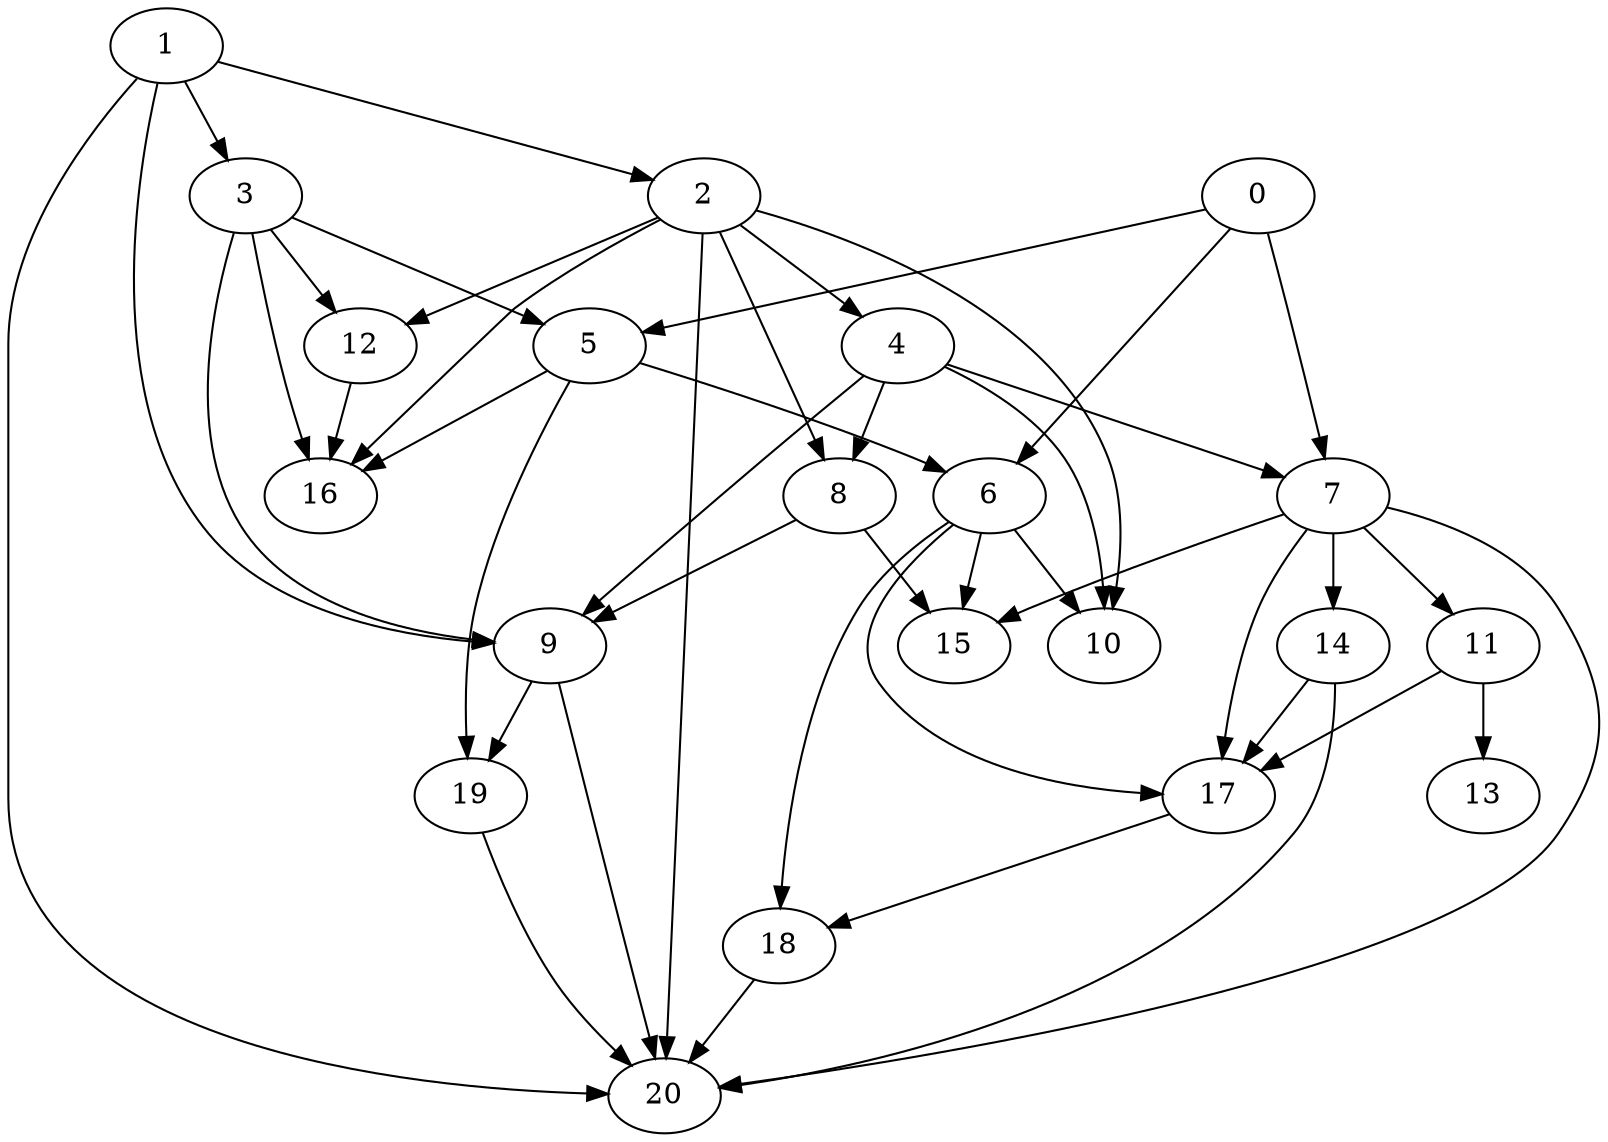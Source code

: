 digraph "Random_Nodes_21_Density_2.14_CCR_0.10_WeightType_Random_Heterogeneous-4-2" {
1 [Weight=95];
2 [Weight=95];
0 [Weight=95];
4 [Weight=48];
7 [Weight=119];
3 [Weight=119];
14 [Weight=143];
5 [Weight=48];
6 [Weight=48];
8 [Weight=95];
11 [Weight=48];
17 [Weight=238];
9 [Weight=119];
19 [Weight=238];
18 [Weight=166];
12 [Weight=190];
15 [Weight=238];
10 [Weight=119];
20 [Weight=119];
16 [Weight=95];
13 [Weight=48];
7 -> 11 [Weight=7];
11 -> 17 [Weight=3];
8 -> 9 [Weight=5];
2 -> 20 [Weight=7];
18 -> 20 [Weight=5];
14 -> 20 [Weight=6];
0 -> 6 [Weight=2];
9 -> 20 [Weight=9];
4 -> 8 [Weight=7];
6 -> 18 [Weight=3];
1 -> 2 [Weight=3];
2 -> 4 [Weight=7];
1 -> 3 [Weight=2];
3 -> 16 [Weight=7];
6 -> 15 [Weight=9];
11 -> 13 [Weight=6];
19 -> 20 [Weight=9];
2 -> 16 [Weight=6];
17 -> 18 [Weight=6];
6 -> 17 [Weight=8];
14 -> 17 [Weight=3];
3 -> 9 [Weight=6];
3 -> 12 [Weight=7];
5 -> 16 [Weight=6];
4 -> 7 [Weight=4];
0 -> 5 [Weight=4];
7 -> 20 [Weight=9];
4 -> 9 [Weight=7];
12 -> 16 [Weight=3];
4 -> 10 [Weight=3];
2 -> 10 [Weight=2];
7 -> 14 [Weight=2];
7 -> 17 [Weight=3];
5 -> 6 [Weight=3];
6 -> 10 [Weight=10];
1 -> 20 [Weight=10];
1 -> 9 [Weight=6];
3 -> 5 [Weight=8];
0 -> 7 [Weight=3];
9 -> 19 [Weight=3];
2 -> 8 [Weight=7];
5 -> 19 [Weight=8];
7 -> 15 [Weight=4];
8 -> 15 [Weight=9];
2 -> 12 [Weight=5];
}
